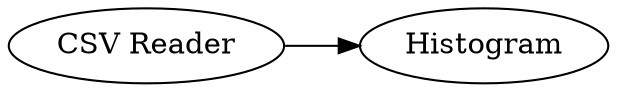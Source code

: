 digraph {
	"-1205469272297986889_1" [label="CSV Reader"]
	"-1205469272297986889_2" [label=Histogram]
	"-1205469272297986889_1" -> "-1205469272297986889_2"
	rankdir=LR
}

